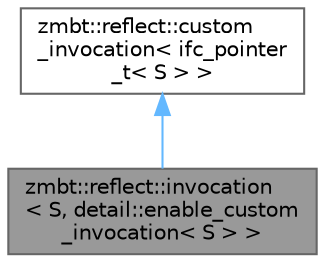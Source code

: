 digraph "zmbt::reflect::invocation&lt; S, detail::enable_custom_invocation&lt; S &gt; &gt;"
{
 // LATEX_PDF_SIZE
  bgcolor="transparent";
  edge [fontname=Helvetica,fontsize=10,labelfontname=Helvetica,labelfontsize=10];
  node [fontname=Helvetica,fontsize=10,shape=box,height=0.2,width=0.4];
  Node1 [id="Node000001",label="zmbt::reflect::invocation\l\< S, detail::enable_custom\l_invocation\< S \> \>",height=0.2,width=0.4,color="gray40", fillcolor="grey60", style="filled", fontcolor="black",tooltip=" "];
  Node2 -> Node1 [id="edge1_Node000001_Node000002",dir="back",color="steelblue1",style="solid",tooltip=" "];
  Node2 [id="Node000002",label="zmbt::reflect::custom\l_invocation\< ifc_pointer\l_t\< S \> \>",height=0.2,width=0.4,color="gray40", fillcolor="white", style="filled",URL="$structzmbt_1_1reflect_1_1custom__invocation.html",tooltip=" "];
}
